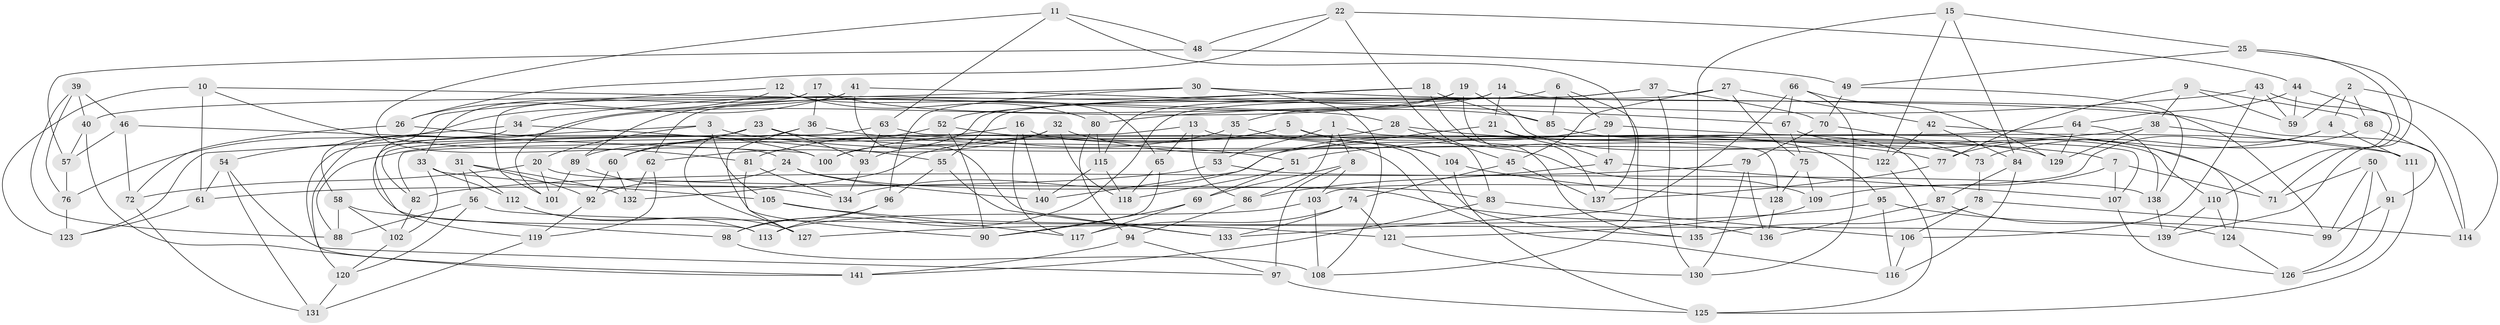 // coarse degree distribution, {7: 0.05263157894736842, 9: 0.10526315789473684, 8: 0.08771929824561403, 5: 0.12280701754385964, 11: 0.05263157894736842, 4: 0.2982456140350877, 10: 0.07017543859649122, 3: 0.15789473684210525, 6: 0.05263157894736842}
// Generated by graph-tools (version 1.1) at 2025/53/03/04/25 22:53:50]
// undirected, 141 vertices, 282 edges
graph export_dot {
  node [color=gray90,style=filled];
  1;
  2;
  3;
  4;
  5;
  6;
  7;
  8;
  9;
  10;
  11;
  12;
  13;
  14;
  15;
  16;
  17;
  18;
  19;
  20;
  21;
  22;
  23;
  24;
  25;
  26;
  27;
  28;
  29;
  30;
  31;
  32;
  33;
  34;
  35;
  36;
  37;
  38;
  39;
  40;
  41;
  42;
  43;
  44;
  45;
  46;
  47;
  48;
  49;
  50;
  51;
  52;
  53;
  54;
  55;
  56;
  57;
  58;
  59;
  60;
  61;
  62;
  63;
  64;
  65;
  66;
  67;
  68;
  69;
  70;
  71;
  72;
  73;
  74;
  75;
  76;
  77;
  78;
  79;
  80;
  81;
  82;
  83;
  84;
  85;
  86;
  87;
  88;
  89;
  90;
  91;
  92;
  93;
  94;
  95;
  96;
  97;
  98;
  99;
  100;
  101;
  102;
  103;
  104;
  105;
  106;
  107;
  108;
  109;
  110;
  111;
  112;
  113;
  114;
  115;
  116;
  117;
  118;
  119;
  120;
  121;
  122;
  123;
  124;
  125;
  126;
  127;
  128;
  129;
  130;
  131;
  132;
  133;
  134;
  135;
  136;
  137;
  138;
  139;
  140;
  141;
  1 -- 110;
  1 -- 86;
  1 -- 8;
  1 -- 53;
  2 -- 114;
  2 -- 68;
  2 -- 59;
  2 -- 4;
  3 -- 7;
  3 -- 20;
  3 -- 123;
  3 -- 105;
  4 -- 111;
  4 -- 103;
  4 -- 77;
  5 -- 100;
  5 -- 132;
  5 -- 95;
  5 -- 104;
  6 -- 108;
  6 -- 85;
  6 -- 100;
  6 -- 29;
  7 -- 107;
  7 -- 109;
  7 -- 71;
  8 -- 69;
  8 -- 103;
  8 -- 97;
  9 -- 59;
  9 -- 77;
  9 -- 38;
  9 -- 68;
  10 -- 81;
  10 -- 123;
  10 -- 61;
  10 -- 28;
  11 -- 137;
  11 -- 48;
  11 -- 63;
  11 -- 24;
  12 -- 65;
  12 -- 26;
  12 -- 80;
  12 -- 113;
  13 -- 120;
  13 -- 65;
  13 -- 86;
  13 -- 128;
  14 -- 21;
  14 -- 89;
  14 -- 62;
  14 -- 99;
  15 -- 122;
  15 -- 135;
  15 -- 84;
  15 -- 25;
  16 -- 140;
  16 -- 135;
  16 -- 117;
  16 -- 89;
  17 -- 33;
  17 -- 36;
  17 -- 85;
  17 -- 101;
  18 -- 135;
  18 -- 34;
  18 -- 85;
  18 -- 52;
  19 -- 141;
  19 -- 73;
  19 -- 35;
  19 -- 137;
  20 -- 136;
  20 -- 72;
  20 -- 101;
  21 -- 47;
  21 -- 87;
  21 -- 140;
  22 -- 83;
  22 -- 26;
  22 -- 48;
  22 -- 44;
  23 -- 119;
  23 -- 93;
  23 -- 122;
  23 -- 60;
  24 -- 83;
  24 -- 92;
  24 -- 140;
  25 -- 139;
  25 -- 49;
  25 -- 71;
  26 -- 100;
  26 -- 72;
  27 -- 75;
  27 -- 42;
  27 -- 45;
  27 -- 55;
  28 -- 88;
  28 -- 77;
  28 -- 45;
  29 -- 47;
  29 -- 111;
  29 -- 134;
  30 -- 114;
  30 -- 108;
  30 -- 40;
  30 -- 96;
  31 -- 132;
  31 -- 112;
  31 -- 56;
  31 -- 92;
  32 -- 93;
  32 -- 62;
  32 -- 118;
  32 -- 109;
  33 -- 102;
  33 -- 112;
  33 -- 105;
  34 -- 76;
  34 -- 58;
  34 -- 55;
  35 -- 104;
  35 -- 81;
  35 -- 53;
  36 -- 127;
  36 -- 90;
  36 -- 51;
  37 -- 70;
  37 -- 115;
  37 -- 130;
  37 -- 98;
  38 -- 51;
  38 -- 111;
  38 -- 129;
  39 -- 76;
  39 -- 88;
  39 -- 46;
  39 -- 40;
  40 -- 141;
  40 -- 57;
  41 -- 133;
  41 -- 101;
  41 -- 54;
  41 -- 67;
  42 -- 122;
  42 -- 124;
  42 -- 84;
  43 -- 80;
  43 -- 59;
  43 -- 114;
  43 -- 106;
  44 -- 59;
  44 -- 64;
  44 -- 110;
  45 -- 137;
  45 -- 74;
  46 -- 72;
  46 -- 100;
  46 -- 57;
  47 -- 107;
  47 -- 86;
  48 -- 49;
  48 -- 57;
  49 -- 70;
  49 -- 138;
  50 -- 126;
  50 -- 71;
  50 -- 99;
  50 -- 91;
  51 -- 118;
  51 -- 69;
  52 -- 116;
  52 -- 90;
  52 -- 60;
  53 -- 138;
  53 -- 61;
  54 -- 61;
  54 -- 97;
  54 -- 131;
  55 -- 133;
  55 -- 96;
  56 -- 120;
  56 -- 139;
  56 -- 88;
  57 -- 76;
  58 -- 98;
  58 -- 88;
  58 -- 102;
  60 -- 132;
  60 -- 92;
  61 -- 123;
  62 -- 119;
  62 -- 132;
  63 -- 107;
  63 -- 93;
  63 -- 82;
  64 -- 129;
  64 -- 138;
  64 -- 82;
  65 -- 90;
  65 -- 118;
  66 -- 129;
  66 -- 67;
  66 -- 130;
  66 -- 133;
  67 -- 71;
  67 -- 75;
  68 -- 91;
  68 -- 73;
  69 -- 90;
  69 -- 117;
  70 -- 73;
  70 -- 79;
  72 -- 131;
  73 -- 78;
  74 -- 121;
  74 -- 133;
  74 -- 117;
  75 -- 128;
  75 -- 109;
  76 -- 123;
  77 -- 137;
  78 -- 114;
  78 -- 106;
  78 -- 135;
  79 -- 130;
  79 -- 82;
  79 -- 136;
  80 -- 94;
  80 -- 115;
  81 -- 127;
  81 -- 134;
  82 -- 102;
  83 -- 106;
  83 -- 141;
  84 -- 116;
  84 -- 87;
  85 -- 129;
  86 -- 94;
  87 -- 124;
  87 -- 136;
  89 -- 101;
  89 -- 134;
  91 -- 99;
  91 -- 126;
  92 -- 119;
  93 -- 134;
  94 -- 97;
  94 -- 141;
  95 -- 127;
  95 -- 99;
  95 -- 116;
  96 -- 113;
  96 -- 98;
  97 -- 125;
  98 -- 108;
  102 -- 120;
  103 -- 108;
  103 -- 113;
  104 -- 125;
  104 -- 128;
  105 -- 117;
  105 -- 121;
  106 -- 116;
  107 -- 126;
  109 -- 121;
  110 -- 139;
  110 -- 124;
  111 -- 125;
  112 -- 113;
  112 -- 127;
  115 -- 118;
  115 -- 140;
  119 -- 131;
  120 -- 131;
  121 -- 130;
  122 -- 125;
  124 -- 126;
  128 -- 136;
  138 -- 139;
}
